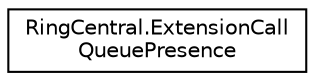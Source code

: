 digraph "Graphical Class Hierarchy"
{
 // LATEX_PDF_SIZE
  edge [fontname="Helvetica",fontsize="10",labelfontname="Helvetica",labelfontsize="10"];
  node [fontname="Helvetica",fontsize="10",shape=record];
  rankdir="LR";
  Node0 [label="RingCentral.ExtensionCall\lQueuePresence",height=0.2,width=0.4,color="black", fillcolor="white", style="filled",URL="$classRingCentral_1_1ExtensionCallQueuePresence.html",tooltip=" "];
}
